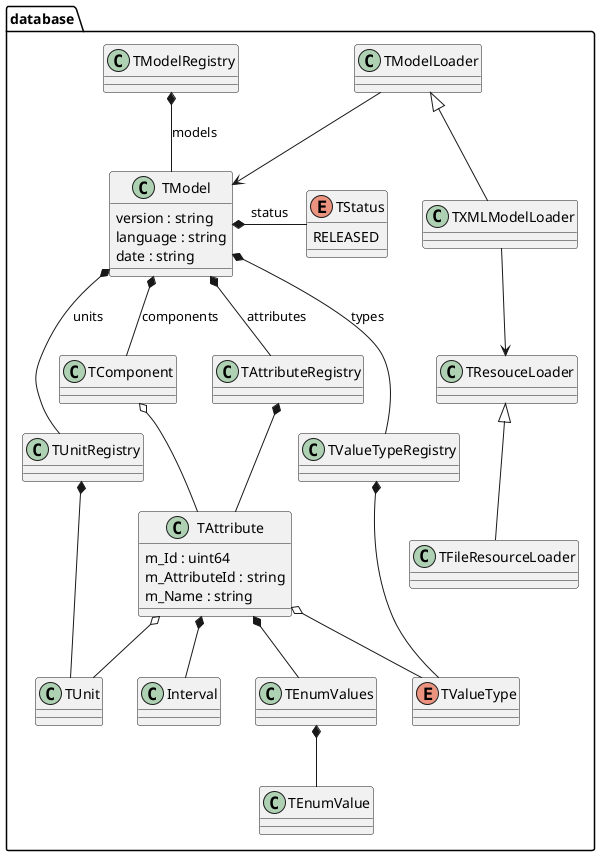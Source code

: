 @startuml database

namespace database {
class TUnit
enum TValueType
class TEnumValue
class TEnumValues
class Interval
class TAttribute {
  m_Id : uint64
  m_AttributeId : string
  m_Name : string
}

class TComponent

enum TStatus {
  RELEASED
}

class TModel {
  version : string
  language : string
  date : string
}

class TModelRegistry

TEnumValues *-- TEnumValue
TAttribute *-- TEnumValues
TAttribute *-- Interval
TAttribute o-- TUnit
TAttribute o-- TValueType
TComponent o-- TAttribute

TModel *- TStatus : status
TModel *-- TValueTypeRegistry : types
TModel *-- TUnitRegistry : units
TModel *-- TComponent : components
TModel *-- TAttributeRegistry : attributes

TModelRegistry *-- TModel : models

class TUnitRegistry
TUnitRegistry *-- TUnit

class TValueTypeRegistry
TValueTypeRegistry *-- TValueType

class TAttributeRegistry
TAttributeRegistry *-- TAttribute

class TModelLoader

class TXMLModelLoader

class TResouceLoader

class TFileResourceLoader


TResouceLoader <|-- TFileResourceLoader
TModelLoader <|-- TXMLModelLoader

TModelLoader --> TModel
TXMLModelLoader --> TResouceLoader

}

@enduml
